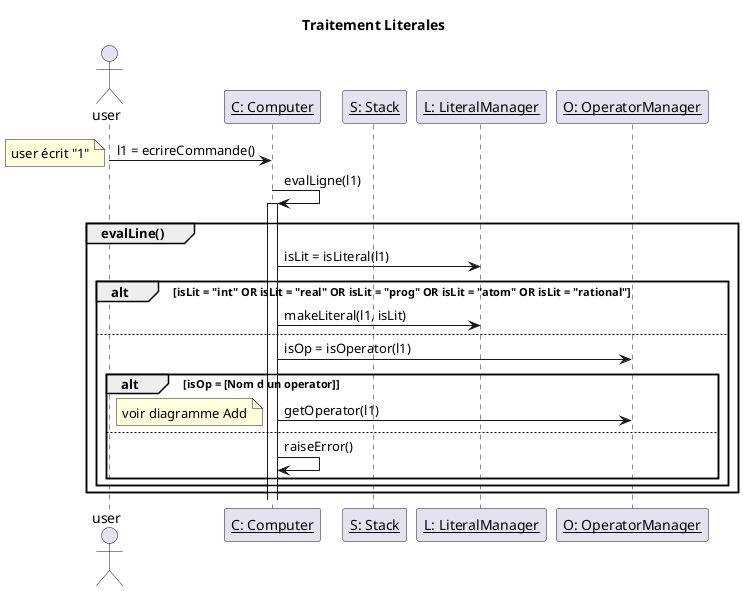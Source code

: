 @startuml
title Traitement Literales

actor user

participant "__C: Computer__" as Computer
participant "__S: Stack__" as Stack
participant "__L: LiteralManager__" as LiteralManager
participant "__O: OperatorManager__" as OperatorManager

user -> Computer : l1 = ecrireCommande()
note left: user écrit "1"
Computer -> Computer : evalLigne(l1)
activate Computer
group evalLine()
  Computer -> LiteralManager : isLit = isLiteral(l1)
  alt isLit = "int" OR isLit = "real" OR isLit = "prog" OR isLit = "atom" OR isLit = "rational"
    Computer -> LiteralManager : makeLiteral(l1, isLit)
  else
    Computer -> OperatorManager : isOp = isOperator(l1)
    alt isOp = [Nom d un operator]
      Computer -> OperatorManager:getOperator(l1)
      note left: voir diagramme Add
    else
      Computer -> Computer : raiseError()
    end
  end

end

@enduml
